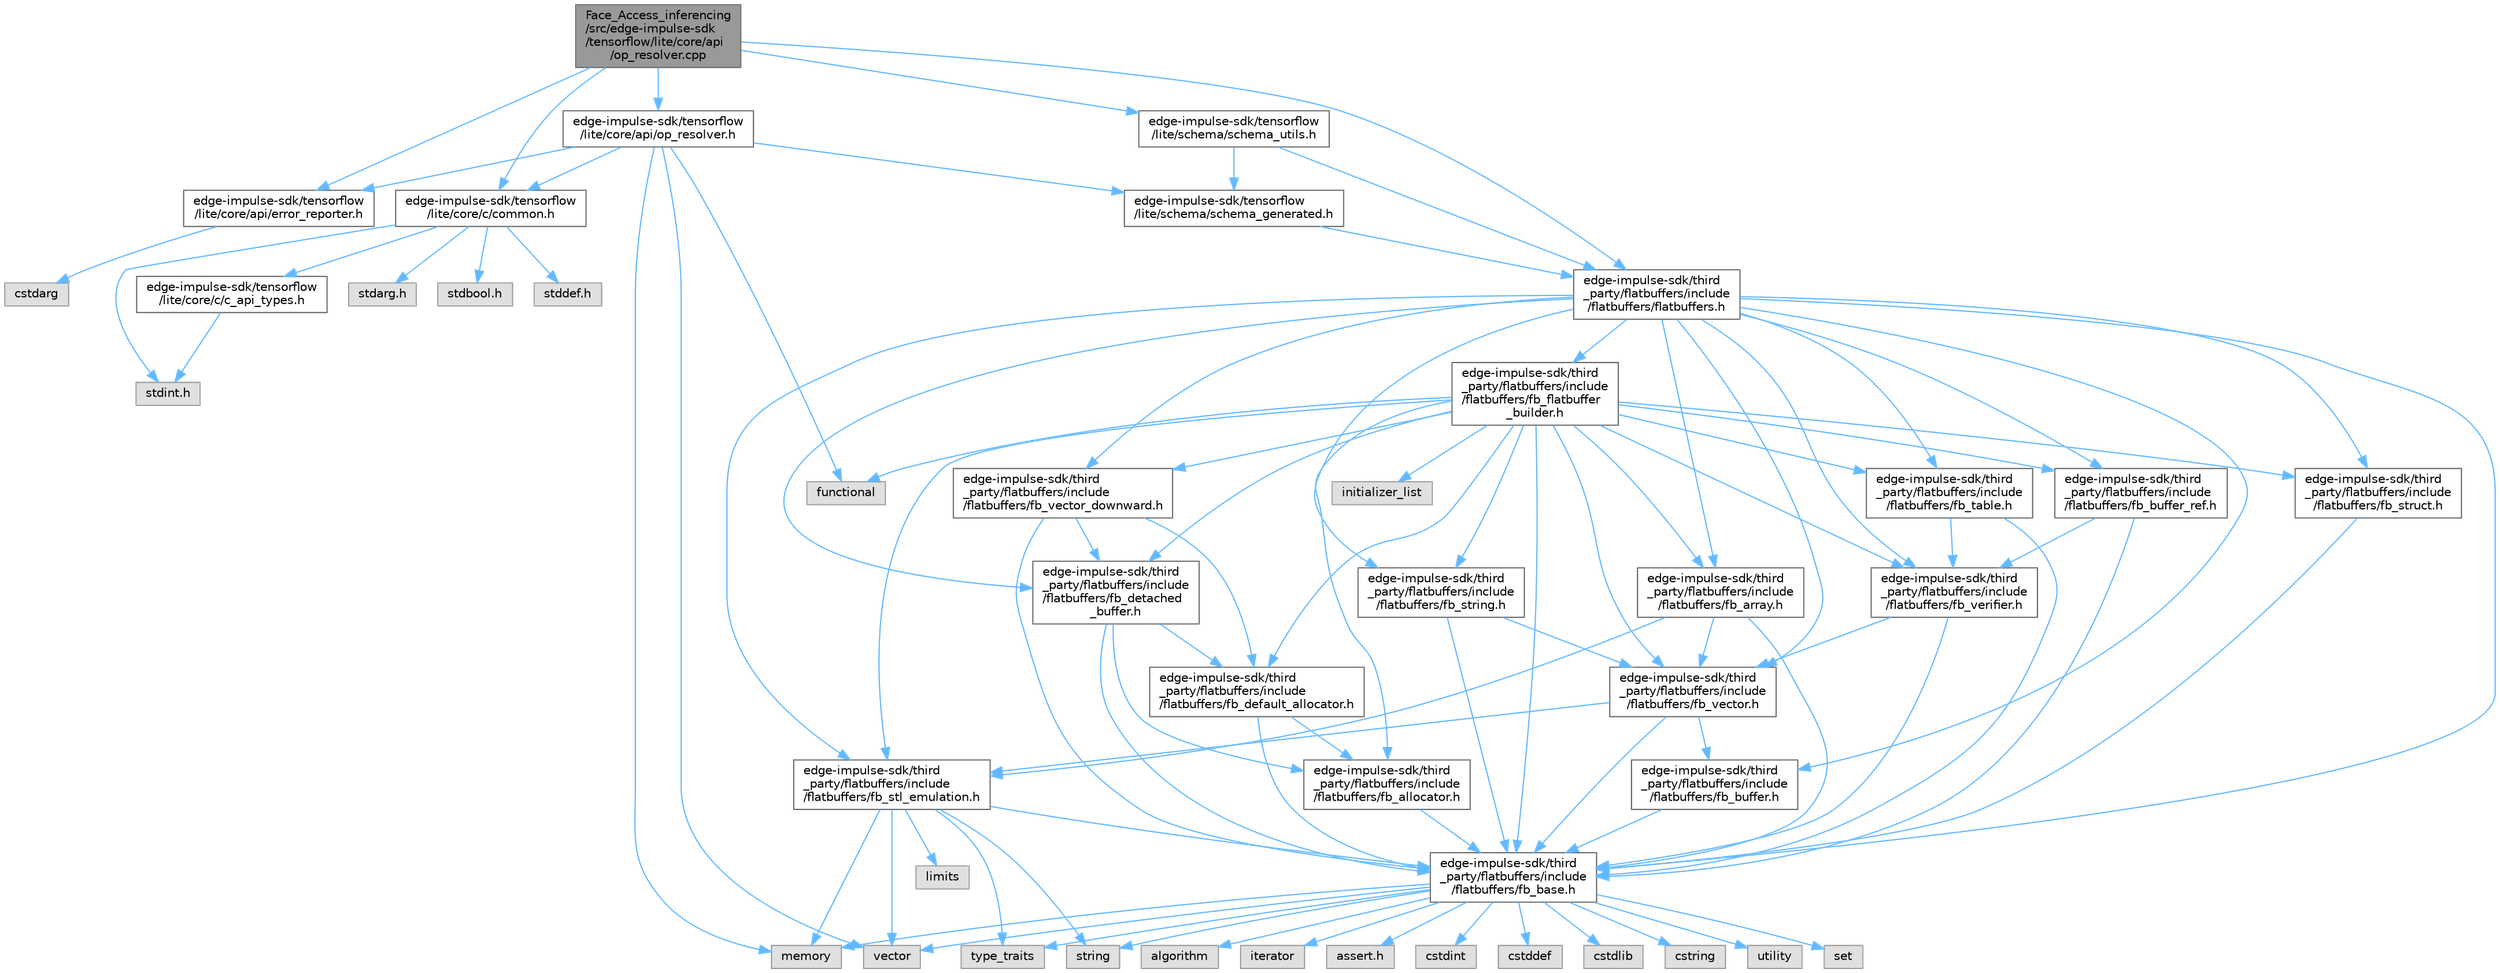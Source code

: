 digraph "Face_Access_inferencing/src/edge-impulse-sdk/tensorflow/lite/core/api/op_resolver.cpp"
{
 // LATEX_PDF_SIZE
  bgcolor="transparent";
  edge [fontname=Helvetica,fontsize=10,labelfontname=Helvetica,labelfontsize=10];
  node [fontname=Helvetica,fontsize=10,shape=box,height=0.2,width=0.4];
  Node1 [id="Node000001",label="Face_Access_inferencing\l/src/edge-impulse-sdk\l/tensorflow/lite/core/api\l/op_resolver.cpp",height=0.2,width=0.4,color="gray40", fillcolor="grey60", style="filled", fontcolor="black",tooltip=" "];
  Node1 -> Node2 [id="edge94_Node000001_Node000002",color="steelblue1",style="solid",tooltip=" "];
  Node2 [id="Node000002",label="edge-impulse-sdk/tensorflow\l/lite/core/api/op_resolver.h",height=0.2,width=0.4,color="grey40", fillcolor="white", style="filled",URL="$_face___access__inferencing_2src_2edge-impulse-sdk_2tensorflow_2lite_2core_2api_2op__resolver_8h.html",tooltip=" "];
  Node2 -> Node3 [id="edge95_Node000002_Node000003",color="steelblue1",style="solid",tooltip=" "];
  Node3 [id="Node000003",label="functional",height=0.2,width=0.4,color="grey60", fillcolor="#E0E0E0", style="filled",tooltip=" "];
  Node2 -> Node4 [id="edge96_Node000002_Node000004",color="steelblue1",style="solid",tooltip=" "];
  Node4 [id="Node000004",label="memory",height=0.2,width=0.4,color="grey60", fillcolor="#E0E0E0", style="filled",tooltip=" "];
  Node2 -> Node5 [id="edge97_Node000002_Node000005",color="steelblue1",style="solid",tooltip=" "];
  Node5 [id="Node000005",label="vector",height=0.2,width=0.4,color="grey60", fillcolor="#E0E0E0", style="filled",tooltip=" "];
  Node2 -> Node6 [id="edge98_Node000002_Node000006",color="steelblue1",style="solid",tooltip=" "];
  Node6 [id="Node000006",label="edge-impulse-sdk/tensorflow\l/lite/core/api/error_reporter.h",height=0.2,width=0.4,color="grey40", fillcolor="white", style="filled",URL="$_face___access__inferencing_2src_2edge-impulse-sdk_2tensorflow_2lite_2core_2api_2error__reporter_8h.html",tooltip=" "];
  Node6 -> Node7 [id="edge99_Node000006_Node000007",color="steelblue1",style="solid",tooltip=" "];
  Node7 [id="Node000007",label="cstdarg",height=0.2,width=0.4,color="grey60", fillcolor="#E0E0E0", style="filled",tooltip=" "];
  Node2 -> Node8 [id="edge100_Node000002_Node000008",color="steelblue1",style="solid",tooltip=" "];
  Node8 [id="Node000008",label="edge-impulse-sdk/tensorflow\l/lite/core/c/common.h",height=0.2,width=0.4,color="grey40", fillcolor="white", style="filled",URL="$_face___access__inferencing_2src_2edge-impulse-sdk_2tensorflow_2lite_2core_2c_2common_8h.html",tooltip=" "];
  Node8 -> Node9 [id="edge101_Node000008_Node000009",color="steelblue1",style="solid",tooltip=" "];
  Node9 [id="Node000009",label="stdarg.h",height=0.2,width=0.4,color="grey60", fillcolor="#E0E0E0", style="filled",tooltip=" "];
  Node8 -> Node10 [id="edge102_Node000008_Node000010",color="steelblue1",style="solid",tooltip=" "];
  Node10 [id="Node000010",label="stdbool.h",height=0.2,width=0.4,color="grey60", fillcolor="#E0E0E0", style="filled",tooltip=" "];
  Node8 -> Node11 [id="edge103_Node000008_Node000011",color="steelblue1",style="solid",tooltip=" "];
  Node11 [id="Node000011",label="stddef.h",height=0.2,width=0.4,color="grey60", fillcolor="#E0E0E0", style="filled",tooltip=" "];
  Node8 -> Node12 [id="edge104_Node000008_Node000012",color="steelblue1",style="solid",tooltip=" "];
  Node12 [id="Node000012",label="stdint.h",height=0.2,width=0.4,color="grey60", fillcolor="#E0E0E0", style="filled",tooltip=" "];
  Node8 -> Node13 [id="edge105_Node000008_Node000013",color="steelblue1",style="solid",tooltip=" "];
  Node13 [id="Node000013",label="edge-impulse-sdk/tensorflow\l/lite/core/c/c_api_types.h",height=0.2,width=0.4,color="grey40", fillcolor="white", style="filled",URL="$_face___access__inferencing_2src_2edge-impulse-sdk_2tensorflow_2lite_2core_2c_2c__api__types_8h.html",tooltip=" "];
  Node13 -> Node12 [id="edge106_Node000013_Node000012",color="steelblue1",style="solid",tooltip=" "];
  Node2 -> Node14 [id="edge107_Node000002_Node000014",color="steelblue1",style="solid",tooltip=" "];
  Node14 [id="Node000014",label="edge-impulse-sdk/tensorflow\l/lite/schema/schema_generated.h",height=0.2,width=0.4,color="grey40", fillcolor="white", style="filled",URL="$_face___access__inferencing_2src_2edge-impulse-sdk_2tensorflow_2lite_2schema_2schema__generated_8h.html",tooltip=" "];
  Node14 -> Node15 [id="edge108_Node000014_Node000015",color="steelblue1",style="solid",tooltip=" "];
  Node15 [id="Node000015",label="edge-impulse-sdk/third\l_party/flatbuffers/include\l/flatbuffers/flatbuffers.h",height=0.2,width=0.4,color="grey40", fillcolor="white", style="filled",URL="$_face___access__inferencing_2src_2edge-impulse-sdk_2third__party_2flatbuffers_2include_2flatbuffers_2flatbuffers_8h.html",tooltip=" "];
  Node15 -> Node16 [id="edge109_Node000015_Node000016",color="steelblue1",style="solid",tooltip=" "];
  Node16 [id="Node000016",label="edge-impulse-sdk/third\l_party/flatbuffers/include\l/flatbuffers/fb_array.h",height=0.2,width=0.4,color="grey40", fillcolor="white", style="filled",URL="$fb__array_8h.html",tooltip=" "];
  Node16 -> Node17 [id="edge110_Node000016_Node000017",color="steelblue1",style="solid",tooltip=" "];
  Node17 [id="Node000017",label="edge-impulse-sdk/third\l_party/flatbuffers/include\l/flatbuffers/fb_base.h",height=0.2,width=0.4,color="grey40", fillcolor="white", style="filled",URL="$fb__base_8h.html",tooltip=" "];
  Node17 -> Node18 [id="edge111_Node000017_Node000018",color="steelblue1",style="solid",tooltip=" "];
  Node18 [id="Node000018",label="assert.h",height=0.2,width=0.4,color="grey60", fillcolor="#E0E0E0", style="filled",tooltip=" "];
  Node17 -> Node19 [id="edge112_Node000017_Node000019",color="steelblue1",style="solid",tooltip=" "];
  Node19 [id="Node000019",label="cstdint",height=0.2,width=0.4,color="grey60", fillcolor="#E0E0E0", style="filled",tooltip=" "];
  Node17 -> Node20 [id="edge113_Node000017_Node000020",color="steelblue1",style="solid",tooltip=" "];
  Node20 [id="Node000020",label="cstddef",height=0.2,width=0.4,color="grey60", fillcolor="#E0E0E0", style="filled",tooltip=" "];
  Node17 -> Node21 [id="edge114_Node000017_Node000021",color="steelblue1",style="solid",tooltip=" "];
  Node21 [id="Node000021",label="cstdlib",height=0.2,width=0.4,color="grey60", fillcolor="#E0E0E0", style="filled",tooltip=" "];
  Node17 -> Node22 [id="edge115_Node000017_Node000022",color="steelblue1",style="solid",tooltip=" "];
  Node22 [id="Node000022",label="cstring",height=0.2,width=0.4,color="grey60", fillcolor="#E0E0E0", style="filled",tooltip=" "];
  Node17 -> Node23 [id="edge116_Node000017_Node000023",color="steelblue1",style="solid",tooltip=" "];
  Node23 [id="Node000023",label="utility",height=0.2,width=0.4,color="grey60", fillcolor="#E0E0E0", style="filled",tooltip=" "];
  Node17 -> Node24 [id="edge117_Node000017_Node000024",color="steelblue1",style="solid",tooltip=" "];
  Node24 [id="Node000024",label="string",height=0.2,width=0.4,color="grey60", fillcolor="#E0E0E0", style="filled",tooltip=" "];
  Node17 -> Node25 [id="edge118_Node000017_Node000025",color="steelblue1",style="solid",tooltip=" "];
  Node25 [id="Node000025",label="type_traits",height=0.2,width=0.4,color="grey60", fillcolor="#E0E0E0", style="filled",tooltip=" "];
  Node17 -> Node5 [id="edge119_Node000017_Node000005",color="steelblue1",style="solid",tooltip=" "];
  Node17 -> Node26 [id="edge120_Node000017_Node000026",color="steelblue1",style="solid",tooltip=" "];
  Node26 [id="Node000026",label="set",height=0.2,width=0.4,color="grey60", fillcolor="#E0E0E0", style="filled",tooltip=" "];
  Node17 -> Node27 [id="edge121_Node000017_Node000027",color="steelblue1",style="solid",tooltip=" "];
  Node27 [id="Node000027",label="algorithm",height=0.2,width=0.4,color="grey60", fillcolor="#E0E0E0", style="filled",tooltip=" "];
  Node17 -> Node28 [id="edge122_Node000017_Node000028",color="steelblue1",style="solid",tooltip=" "];
  Node28 [id="Node000028",label="iterator",height=0.2,width=0.4,color="grey60", fillcolor="#E0E0E0", style="filled",tooltip=" "];
  Node17 -> Node4 [id="edge123_Node000017_Node000004",color="steelblue1",style="solid",tooltip=" "];
  Node16 -> Node29 [id="edge124_Node000016_Node000029",color="steelblue1",style="solid",tooltip=" "];
  Node29 [id="Node000029",label="edge-impulse-sdk/third\l_party/flatbuffers/include\l/flatbuffers/fb_stl_emulation.h",height=0.2,width=0.4,color="grey40", fillcolor="white", style="filled",URL="$fb__stl__emulation_8h.html",tooltip=" "];
  Node29 -> Node17 [id="edge125_Node000029_Node000017",color="steelblue1",style="solid",tooltip=" "];
  Node29 -> Node24 [id="edge126_Node000029_Node000024",color="steelblue1",style="solid",tooltip=" "];
  Node29 -> Node25 [id="edge127_Node000029_Node000025",color="steelblue1",style="solid",tooltip=" "];
  Node29 -> Node5 [id="edge128_Node000029_Node000005",color="steelblue1",style="solid",tooltip=" "];
  Node29 -> Node4 [id="edge129_Node000029_Node000004",color="steelblue1",style="solid",tooltip=" "];
  Node29 -> Node30 [id="edge130_Node000029_Node000030",color="steelblue1",style="solid",tooltip=" "];
  Node30 [id="Node000030",label="limits",height=0.2,width=0.4,color="grey60", fillcolor="#E0E0E0", style="filled",tooltip=" "];
  Node16 -> Node31 [id="edge131_Node000016_Node000031",color="steelblue1",style="solid",tooltip=" "];
  Node31 [id="Node000031",label="edge-impulse-sdk/third\l_party/flatbuffers/include\l/flatbuffers/fb_vector.h",height=0.2,width=0.4,color="grey40", fillcolor="white", style="filled",URL="$fb__vector_8h.html",tooltip=" "];
  Node31 -> Node17 [id="edge132_Node000031_Node000017",color="steelblue1",style="solid",tooltip=" "];
  Node31 -> Node32 [id="edge133_Node000031_Node000032",color="steelblue1",style="solid",tooltip=" "];
  Node32 [id="Node000032",label="edge-impulse-sdk/third\l_party/flatbuffers/include\l/flatbuffers/fb_buffer.h",height=0.2,width=0.4,color="grey40", fillcolor="white", style="filled",URL="$fb__buffer_8h.html",tooltip=" "];
  Node32 -> Node17 [id="edge134_Node000032_Node000017",color="steelblue1",style="solid",tooltip=" "];
  Node31 -> Node29 [id="edge135_Node000031_Node000029",color="steelblue1",style="solid",tooltip=" "];
  Node15 -> Node17 [id="edge136_Node000015_Node000017",color="steelblue1",style="solid",tooltip=" "];
  Node15 -> Node32 [id="edge137_Node000015_Node000032",color="steelblue1",style="solid",tooltip=" "];
  Node15 -> Node33 [id="edge138_Node000015_Node000033",color="steelblue1",style="solid",tooltip=" "];
  Node33 [id="Node000033",label="edge-impulse-sdk/third\l_party/flatbuffers/include\l/flatbuffers/fb_buffer_ref.h",height=0.2,width=0.4,color="grey40", fillcolor="white", style="filled",URL="$fb__buffer__ref_8h.html",tooltip=" "];
  Node33 -> Node17 [id="edge139_Node000033_Node000017",color="steelblue1",style="solid",tooltip=" "];
  Node33 -> Node34 [id="edge140_Node000033_Node000034",color="steelblue1",style="solid",tooltip=" "];
  Node34 [id="Node000034",label="edge-impulse-sdk/third\l_party/flatbuffers/include\l/flatbuffers/fb_verifier.h",height=0.2,width=0.4,color="grey40", fillcolor="white", style="filled",URL="$fb__verifier_8h.html",tooltip=" "];
  Node34 -> Node17 [id="edge141_Node000034_Node000017",color="steelblue1",style="solid",tooltip=" "];
  Node34 -> Node31 [id="edge142_Node000034_Node000031",color="steelblue1",style="solid",tooltip=" "];
  Node15 -> Node35 [id="edge143_Node000015_Node000035",color="steelblue1",style="solid",tooltip=" "];
  Node35 [id="Node000035",label="edge-impulse-sdk/third\l_party/flatbuffers/include\l/flatbuffers/fb_detached\l_buffer.h",height=0.2,width=0.4,color="grey40", fillcolor="white", style="filled",URL="$fb__detached__buffer_8h.html",tooltip=" "];
  Node35 -> Node36 [id="edge144_Node000035_Node000036",color="steelblue1",style="solid",tooltip=" "];
  Node36 [id="Node000036",label="edge-impulse-sdk/third\l_party/flatbuffers/include\l/flatbuffers/fb_allocator.h",height=0.2,width=0.4,color="grey40", fillcolor="white", style="filled",URL="$fb__allocator_8h.html",tooltip=" "];
  Node36 -> Node17 [id="edge145_Node000036_Node000017",color="steelblue1",style="solid",tooltip=" "];
  Node35 -> Node17 [id="edge146_Node000035_Node000017",color="steelblue1",style="solid",tooltip=" "];
  Node35 -> Node37 [id="edge147_Node000035_Node000037",color="steelblue1",style="solid",tooltip=" "];
  Node37 [id="Node000037",label="edge-impulse-sdk/third\l_party/flatbuffers/include\l/flatbuffers/fb_default_allocator.h",height=0.2,width=0.4,color="grey40", fillcolor="white", style="filled",URL="$fb__default__allocator_8h.html",tooltip=" "];
  Node37 -> Node36 [id="edge148_Node000037_Node000036",color="steelblue1",style="solid",tooltip=" "];
  Node37 -> Node17 [id="edge149_Node000037_Node000017",color="steelblue1",style="solid",tooltip=" "];
  Node15 -> Node38 [id="edge150_Node000015_Node000038",color="steelblue1",style="solid",tooltip=" "];
  Node38 [id="Node000038",label="edge-impulse-sdk/third\l_party/flatbuffers/include\l/flatbuffers/fb_flatbuffer\l_builder.h",height=0.2,width=0.4,color="grey40", fillcolor="white", style="filled",URL="$fb__flatbuffer__builder_8h.html",tooltip=" "];
  Node38 -> Node3 [id="edge151_Node000038_Node000003",color="steelblue1",style="solid",tooltip=" "];
  Node38 -> Node39 [id="edge152_Node000038_Node000039",color="steelblue1",style="solid",tooltip=" "];
  Node39 [id="Node000039",label="initializer_list",height=0.2,width=0.4,color="grey60", fillcolor="#E0E0E0", style="filled",tooltip=" "];
  Node38 -> Node36 [id="edge153_Node000038_Node000036",color="steelblue1",style="solid",tooltip=" "];
  Node38 -> Node16 [id="edge154_Node000038_Node000016",color="steelblue1",style="solid",tooltip=" "];
  Node38 -> Node17 [id="edge155_Node000038_Node000017",color="steelblue1",style="solid",tooltip=" "];
  Node38 -> Node33 [id="edge156_Node000038_Node000033",color="steelblue1",style="solid",tooltip=" "];
  Node38 -> Node37 [id="edge157_Node000038_Node000037",color="steelblue1",style="solid",tooltip=" "];
  Node38 -> Node35 [id="edge158_Node000038_Node000035",color="steelblue1",style="solid",tooltip=" "];
  Node38 -> Node29 [id="edge159_Node000038_Node000029",color="steelblue1",style="solid",tooltip=" "];
  Node38 -> Node40 [id="edge160_Node000038_Node000040",color="steelblue1",style="solid",tooltip=" "];
  Node40 [id="Node000040",label="edge-impulse-sdk/third\l_party/flatbuffers/include\l/flatbuffers/fb_string.h",height=0.2,width=0.4,color="grey40", fillcolor="white", style="filled",URL="$fb__string_8h.html",tooltip=" "];
  Node40 -> Node17 [id="edge161_Node000040_Node000017",color="steelblue1",style="solid",tooltip=" "];
  Node40 -> Node31 [id="edge162_Node000040_Node000031",color="steelblue1",style="solid",tooltip=" "];
  Node38 -> Node41 [id="edge163_Node000038_Node000041",color="steelblue1",style="solid",tooltip=" "];
  Node41 [id="Node000041",label="edge-impulse-sdk/third\l_party/flatbuffers/include\l/flatbuffers/fb_struct.h",height=0.2,width=0.4,color="grey40", fillcolor="white", style="filled",URL="$fb__struct_8h.html",tooltip=" "];
  Node41 -> Node17 [id="edge164_Node000041_Node000017",color="steelblue1",style="solid",tooltip=" "];
  Node38 -> Node42 [id="edge165_Node000038_Node000042",color="steelblue1",style="solid",tooltip=" "];
  Node42 [id="Node000042",label="edge-impulse-sdk/third\l_party/flatbuffers/include\l/flatbuffers/fb_table.h",height=0.2,width=0.4,color="grey40", fillcolor="white", style="filled",URL="$fb__table_8h.html",tooltip=" "];
  Node42 -> Node17 [id="edge166_Node000042_Node000017",color="steelblue1",style="solid",tooltip=" "];
  Node42 -> Node34 [id="edge167_Node000042_Node000034",color="steelblue1",style="solid",tooltip=" "];
  Node38 -> Node31 [id="edge168_Node000038_Node000031",color="steelblue1",style="solid",tooltip=" "];
  Node38 -> Node43 [id="edge169_Node000038_Node000043",color="steelblue1",style="solid",tooltip=" "];
  Node43 [id="Node000043",label="edge-impulse-sdk/third\l_party/flatbuffers/include\l/flatbuffers/fb_vector_downward.h",height=0.2,width=0.4,color="grey40", fillcolor="white", style="filled",URL="$fb__vector__downward_8h.html",tooltip=" "];
  Node43 -> Node17 [id="edge170_Node000043_Node000017",color="steelblue1",style="solid",tooltip=" "];
  Node43 -> Node37 [id="edge171_Node000043_Node000037",color="steelblue1",style="solid",tooltip=" "];
  Node43 -> Node35 [id="edge172_Node000043_Node000035",color="steelblue1",style="solid",tooltip=" "];
  Node38 -> Node34 [id="edge173_Node000038_Node000034",color="steelblue1",style="solid",tooltip=" "];
  Node15 -> Node29 [id="edge174_Node000015_Node000029",color="steelblue1",style="solid",tooltip=" "];
  Node15 -> Node40 [id="edge175_Node000015_Node000040",color="steelblue1",style="solid",tooltip=" "];
  Node15 -> Node41 [id="edge176_Node000015_Node000041",color="steelblue1",style="solid",tooltip=" "];
  Node15 -> Node42 [id="edge177_Node000015_Node000042",color="steelblue1",style="solid",tooltip=" "];
  Node15 -> Node31 [id="edge178_Node000015_Node000031",color="steelblue1",style="solid",tooltip=" "];
  Node15 -> Node43 [id="edge179_Node000015_Node000043",color="steelblue1",style="solid",tooltip=" "];
  Node15 -> Node34 [id="edge180_Node000015_Node000034",color="steelblue1",style="solid",tooltip=" "];
  Node1 -> Node15 [id="edge181_Node000001_Node000015",color="steelblue1",style="solid",tooltip=" "];
  Node1 -> Node6 [id="edge182_Node000001_Node000006",color="steelblue1",style="solid",tooltip=" "];
  Node1 -> Node8 [id="edge183_Node000001_Node000008",color="steelblue1",style="solid",tooltip=" "];
  Node1 -> Node44 [id="edge184_Node000001_Node000044",color="steelblue1",style="solid",tooltip=" "];
  Node44 [id="Node000044",label="edge-impulse-sdk/tensorflow\l/lite/schema/schema_utils.h",height=0.2,width=0.4,color="grey40", fillcolor="white", style="filled",URL="$_face___access__inferencing_2src_2edge-impulse-sdk_2tensorflow_2lite_2schema_2schema__utils_8h.html",tooltip=" "];
  Node44 -> Node15 [id="edge185_Node000044_Node000015",color="steelblue1",style="solid",tooltip=" "];
  Node44 -> Node14 [id="edge186_Node000044_Node000014",color="steelblue1",style="solid",tooltip=" "];
}
